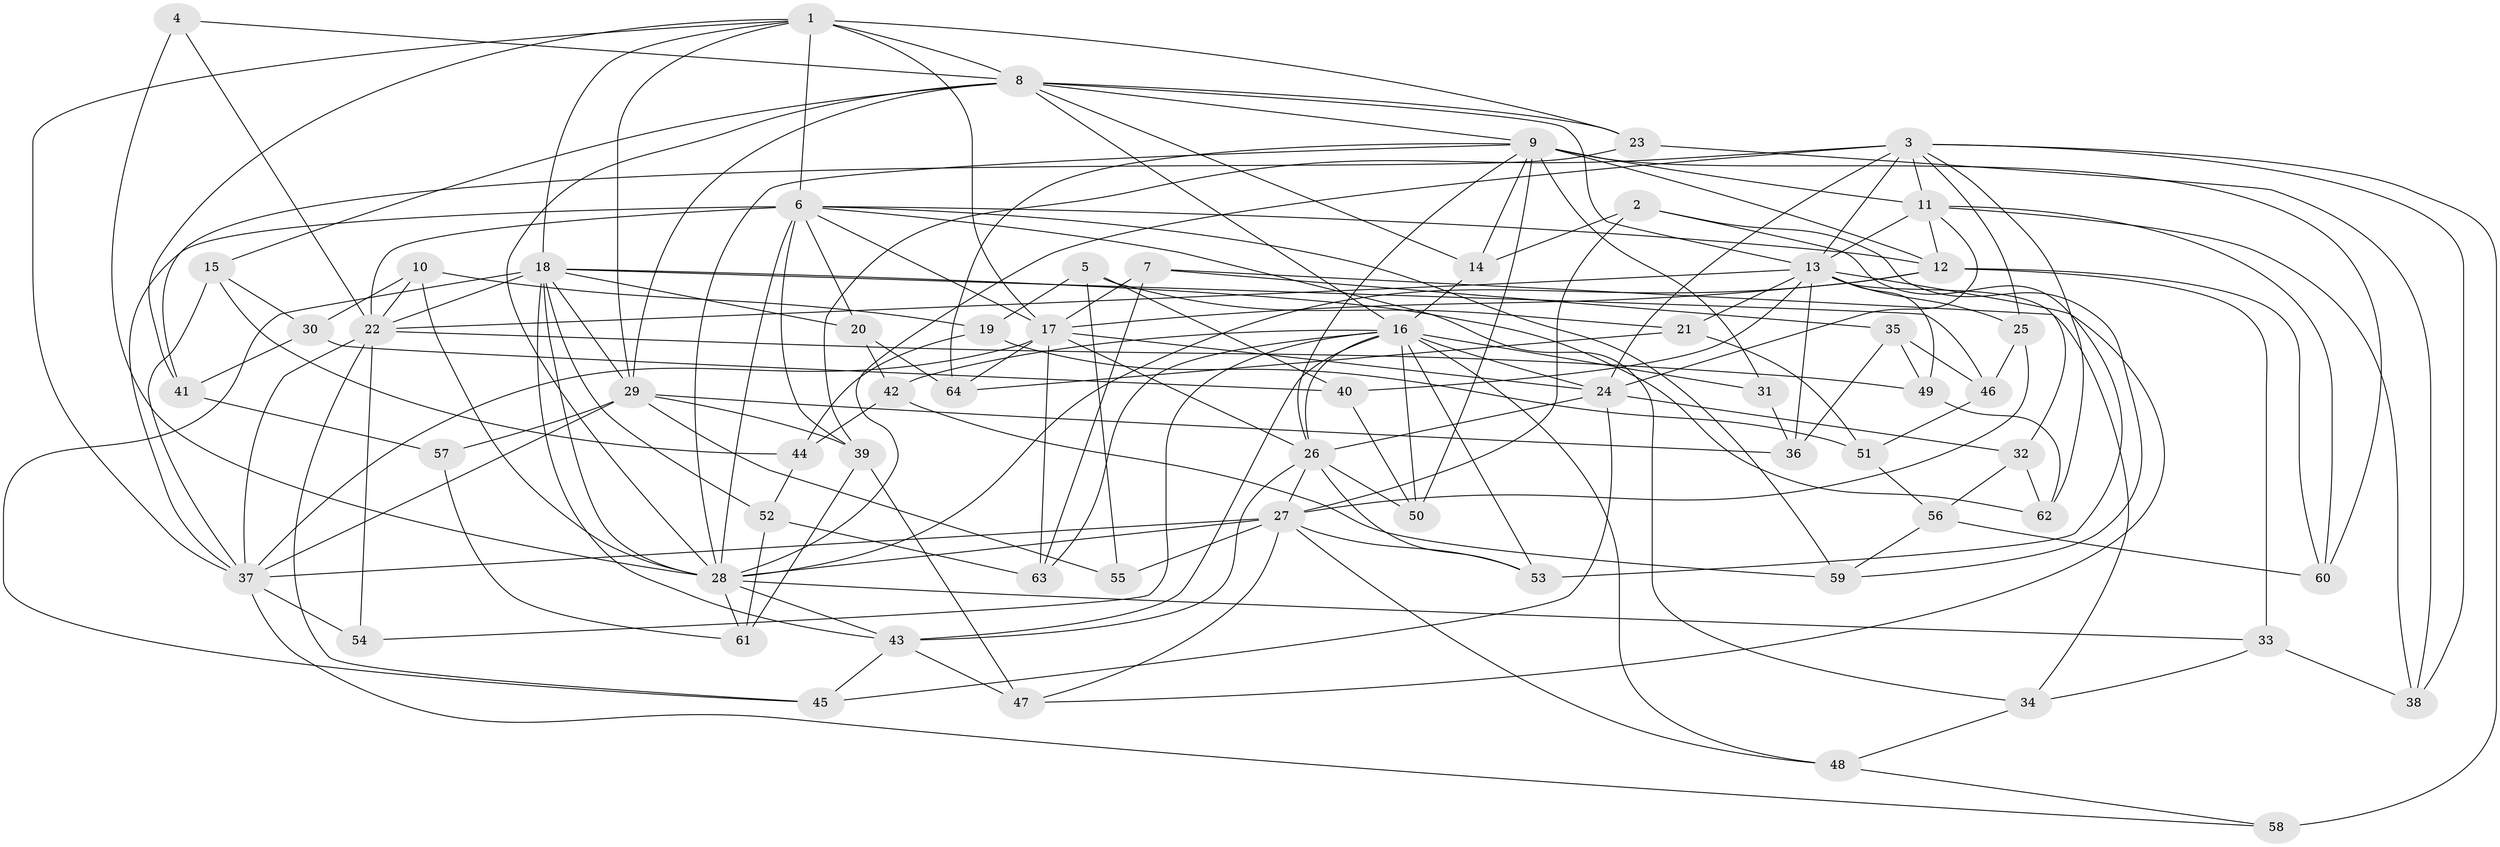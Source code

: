 // original degree distribution, {4: 1.0}
// Generated by graph-tools (version 1.1) at 2025/37/03/09/25 02:37:48]
// undirected, 64 vertices, 173 edges
graph export_dot {
graph [start="1"]
  node [color=gray90,style=filled];
  1;
  2;
  3;
  4;
  5;
  6;
  7;
  8;
  9;
  10;
  11;
  12;
  13;
  14;
  15;
  16;
  17;
  18;
  19;
  20;
  21;
  22;
  23;
  24;
  25;
  26;
  27;
  28;
  29;
  30;
  31;
  32;
  33;
  34;
  35;
  36;
  37;
  38;
  39;
  40;
  41;
  42;
  43;
  44;
  45;
  46;
  47;
  48;
  49;
  50;
  51;
  52;
  53;
  54;
  55;
  56;
  57;
  58;
  59;
  60;
  61;
  62;
  63;
  64;
  1 -- 6 [weight=1.0];
  1 -- 8 [weight=3.0];
  1 -- 17 [weight=2.0];
  1 -- 18 [weight=1.0];
  1 -- 23 [weight=1.0];
  1 -- 29 [weight=2.0];
  1 -- 37 [weight=1.0];
  1 -- 41 [weight=1.0];
  2 -- 14 [weight=1.0];
  2 -- 27 [weight=1.0];
  2 -- 53 [weight=1.0];
  2 -- 59 [weight=1.0];
  3 -- 11 [weight=1.0];
  3 -- 13 [weight=1.0];
  3 -- 24 [weight=2.0];
  3 -- 25 [weight=1.0];
  3 -- 28 [weight=1.0];
  3 -- 38 [weight=1.0];
  3 -- 39 [weight=2.0];
  3 -- 58 [weight=2.0];
  3 -- 62 [weight=1.0];
  4 -- 8 [weight=1.0];
  4 -- 22 [weight=2.0];
  4 -- 28 [weight=1.0];
  5 -- 19 [weight=1.0];
  5 -- 21 [weight=1.0];
  5 -- 40 [weight=1.0];
  5 -- 55 [weight=1.0];
  6 -- 12 [weight=1.0];
  6 -- 17 [weight=2.0];
  6 -- 20 [weight=1.0];
  6 -- 22 [weight=1.0];
  6 -- 28 [weight=1.0];
  6 -- 34 [weight=1.0];
  6 -- 37 [weight=2.0];
  6 -- 39 [weight=1.0];
  6 -- 59 [weight=1.0];
  7 -- 17 [weight=1.0];
  7 -- 34 [weight=1.0];
  7 -- 35 [weight=1.0];
  7 -- 63 [weight=1.0];
  8 -- 9 [weight=1.0];
  8 -- 13 [weight=1.0];
  8 -- 14 [weight=1.0];
  8 -- 15 [weight=1.0];
  8 -- 16 [weight=1.0];
  8 -- 23 [weight=1.0];
  8 -- 28 [weight=1.0];
  8 -- 29 [weight=1.0];
  9 -- 11 [weight=1.0];
  9 -- 12 [weight=2.0];
  9 -- 14 [weight=1.0];
  9 -- 26 [weight=1.0];
  9 -- 28 [weight=1.0];
  9 -- 31 [weight=2.0];
  9 -- 50 [weight=1.0];
  9 -- 60 [weight=1.0];
  9 -- 64 [weight=1.0];
  10 -- 19 [weight=1.0];
  10 -- 22 [weight=1.0];
  10 -- 28 [weight=1.0];
  10 -- 30 [weight=1.0];
  11 -- 12 [weight=1.0];
  11 -- 13 [weight=2.0];
  11 -- 24 [weight=1.0];
  11 -- 38 [weight=1.0];
  11 -- 60 [weight=1.0];
  12 -- 17 [weight=1.0];
  12 -- 28 [weight=1.0];
  12 -- 33 [weight=1.0];
  12 -- 60 [weight=1.0];
  13 -- 21 [weight=1.0];
  13 -- 22 [weight=1.0];
  13 -- 25 [weight=1.0];
  13 -- 32 [weight=1.0];
  13 -- 36 [weight=1.0];
  13 -- 40 [weight=1.0];
  13 -- 47 [weight=1.0];
  13 -- 49 [weight=1.0];
  14 -- 16 [weight=1.0];
  15 -- 30 [weight=1.0];
  15 -- 37 [weight=1.0];
  15 -- 44 [weight=1.0];
  16 -- 24 [weight=1.0];
  16 -- 26 [weight=1.0];
  16 -- 31 [weight=1.0];
  16 -- 42 [weight=1.0];
  16 -- 43 [weight=1.0];
  16 -- 48 [weight=1.0];
  16 -- 50 [weight=1.0];
  16 -- 53 [weight=1.0];
  16 -- 54 [weight=1.0];
  16 -- 63 [weight=1.0];
  17 -- 24 [weight=1.0];
  17 -- 26 [weight=1.0];
  17 -- 37 [weight=2.0];
  17 -- 63 [weight=1.0];
  17 -- 64 [weight=1.0];
  18 -- 20 [weight=1.0];
  18 -- 22 [weight=1.0];
  18 -- 28 [weight=1.0];
  18 -- 29 [weight=1.0];
  18 -- 43 [weight=1.0];
  18 -- 45 [weight=1.0];
  18 -- 46 [weight=1.0];
  18 -- 52 [weight=1.0];
  18 -- 62 [weight=1.0];
  19 -- 44 [weight=1.0];
  19 -- 51 [weight=1.0];
  20 -- 42 [weight=1.0];
  20 -- 64 [weight=1.0];
  21 -- 51 [weight=1.0];
  21 -- 64 [weight=1.0];
  22 -- 37 [weight=2.0];
  22 -- 45 [weight=1.0];
  22 -- 49 [weight=1.0];
  22 -- 54 [weight=2.0];
  23 -- 38 [weight=1.0];
  23 -- 41 [weight=1.0];
  24 -- 26 [weight=1.0];
  24 -- 32 [weight=1.0];
  24 -- 45 [weight=1.0];
  25 -- 27 [weight=1.0];
  25 -- 46 [weight=1.0];
  26 -- 27 [weight=1.0];
  26 -- 43 [weight=1.0];
  26 -- 50 [weight=1.0];
  26 -- 53 [weight=1.0];
  27 -- 28 [weight=1.0];
  27 -- 37 [weight=1.0];
  27 -- 47 [weight=1.0];
  27 -- 48 [weight=1.0];
  27 -- 53 [weight=1.0];
  27 -- 55 [weight=2.0];
  28 -- 33 [weight=1.0];
  28 -- 43 [weight=1.0];
  28 -- 61 [weight=1.0];
  29 -- 36 [weight=1.0];
  29 -- 37 [weight=1.0];
  29 -- 39 [weight=1.0];
  29 -- 55 [weight=1.0];
  29 -- 57 [weight=2.0];
  30 -- 40 [weight=1.0];
  30 -- 41 [weight=1.0];
  31 -- 36 [weight=1.0];
  32 -- 56 [weight=1.0];
  32 -- 62 [weight=1.0];
  33 -- 34 [weight=1.0];
  33 -- 38 [weight=1.0];
  34 -- 48 [weight=1.0];
  35 -- 36 [weight=1.0];
  35 -- 46 [weight=1.0];
  35 -- 49 [weight=1.0];
  37 -- 54 [weight=1.0];
  37 -- 58 [weight=1.0];
  39 -- 47 [weight=1.0];
  39 -- 61 [weight=1.0];
  40 -- 50 [weight=1.0];
  41 -- 57 [weight=1.0];
  42 -- 44 [weight=1.0];
  42 -- 59 [weight=1.0];
  43 -- 45 [weight=1.0];
  43 -- 47 [weight=1.0];
  44 -- 52 [weight=1.0];
  46 -- 51 [weight=1.0];
  48 -- 58 [weight=1.0];
  49 -- 62 [weight=1.0];
  51 -- 56 [weight=1.0];
  52 -- 61 [weight=1.0];
  52 -- 63 [weight=1.0];
  56 -- 59 [weight=1.0];
  56 -- 60 [weight=1.0];
  57 -- 61 [weight=1.0];
}
